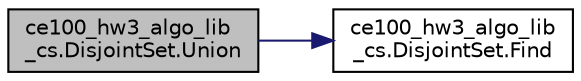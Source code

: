 digraph "ce100_hw3_algo_lib_cs.DisjointSet.Union"
{
 // INTERACTIVE_SVG=YES
 // LATEX_PDF_SIZE
  edge [fontname="Helvetica",fontsize="10",labelfontname="Helvetica",labelfontsize="10"];
  node [fontname="Helvetica",fontsize="10",shape=record];
  rankdir="LR";
  Node1 [label="ce100_hw3_algo_lib\l_cs.DisjointSet.Union",height=0.2,width=0.4,color="black", fillcolor="grey75", style="filled", fontcolor="black",tooltip=" "];
  Node1 -> Node2 [color="midnightblue",fontsize="10",style="solid",fontname="Helvetica"];
  Node2 [label="ce100_hw3_algo_lib\l_cs.DisjointSet.Find",height=0.2,width=0.4,color="black", fillcolor="white", style="filled",URL="$d5/df9/a00044.html#ab0ce59644f20a8797859aa81b476091d",tooltip=" "];
}
